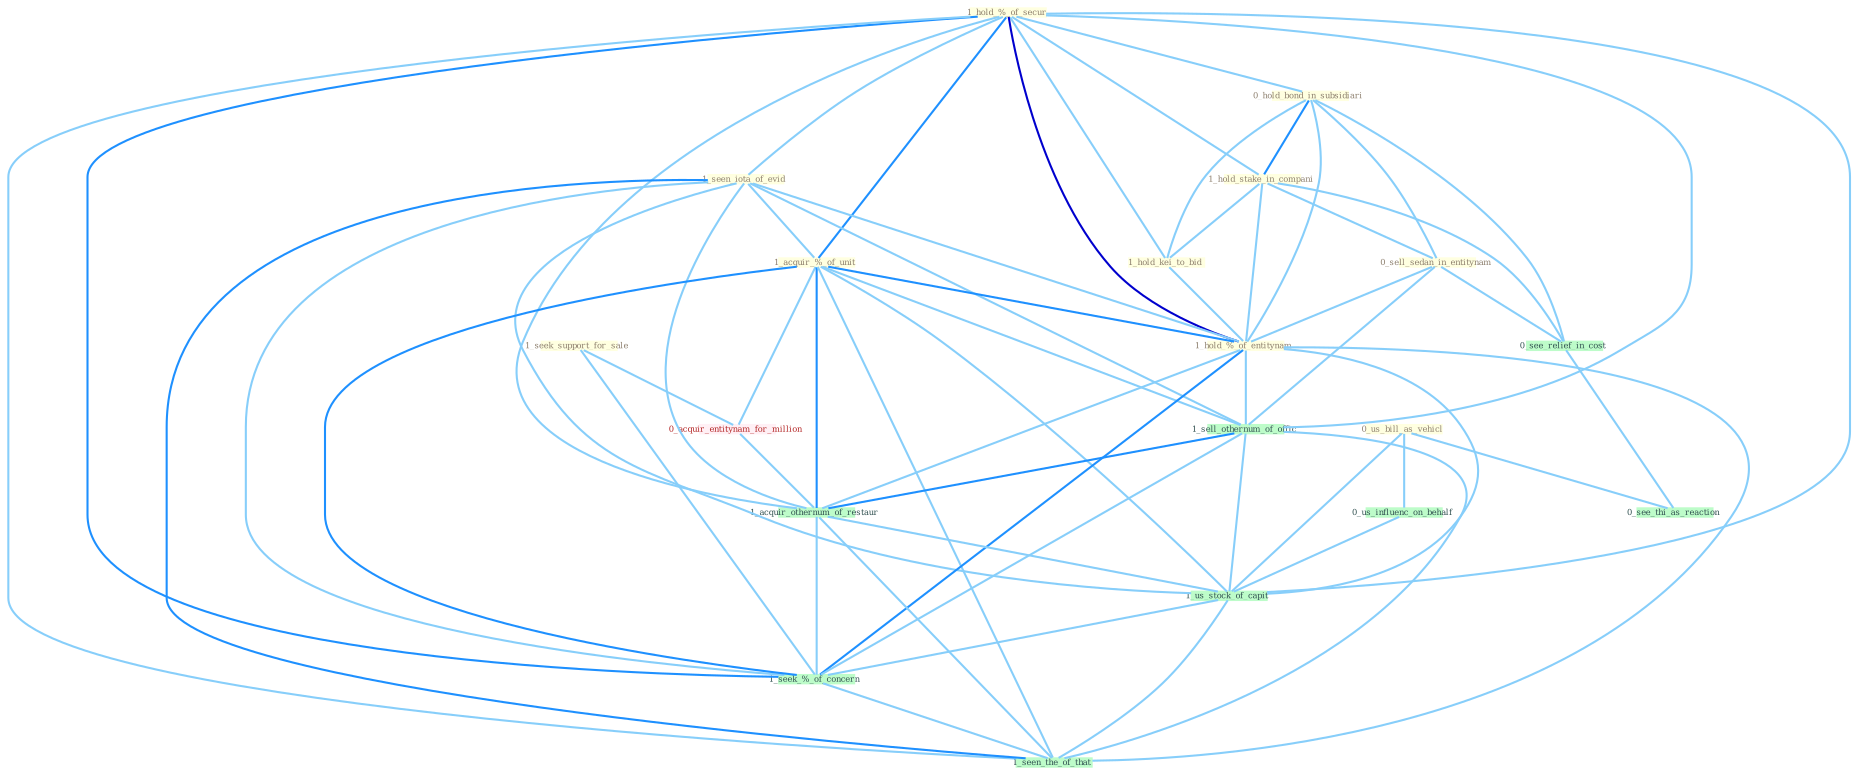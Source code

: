 Graph G{ 
    node
    [shape=polygon,style=filled,width=.5,height=.06,color="#BDFCC9",fixedsize=true,fontsize=4,
    fontcolor="#2f4f4f"];
    {node
    [color="#ffffe0", fontcolor="#8b7d6b"] "1_hold_%_of_secur " "1_seek_support_for_sale " "0_hold_bond_in_subsidiari " "1_hold_stake_in_compani " "1_seen_iota_of_evid " "1_acquir_%_of_unit " "0_us_bill_as_vehicl " "0_sell_sedan_in_entitynam " "1_hold_kei_to_bid " "1_hold_%_of_entitynam "}
{node [color="#fff0f5", fontcolor="#b22222"] "0_acquir_entitynam_for_million "}
edge [color="#B0E2FF"];

	"1_hold_%_of_secur " -- "0_hold_bond_in_subsidiari " [w="1", color="#87cefa" ];
	"1_hold_%_of_secur " -- "1_hold_stake_in_compani " [w="1", color="#87cefa" ];
	"1_hold_%_of_secur " -- "1_seen_iota_of_evid " [w="1", color="#87cefa" ];
	"1_hold_%_of_secur " -- "1_acquir_%_of_unit " [w="2", color="#1e90ff" , len=0.8];
	"1_hold_%_of_secur " -- "1_hold_kei_to_bid " [w="1", color="#87cefa" ];
	"1_hold_%_of_secur " -- "1_hold_%_of_entitynam " [w="3", color="#0000cd" , len=0.6];
	"1_hold_%_of_secur " -- "1_sell_othernum_of_offic " [w="1", color="#87cefa" ];
	"1_hold_%_of_secur " -- "1_acquir_othernum_of_restaur " [w="1", color="#87cefa" ];
	"1_hold_%_of_secur " -- "1_us_stock_of_capit " [w="1", color="#87cefa" ];
	"1_hold_%_of_secur " -- "1_seek_%_of_concern " [w="2", color="#1e90ff" , len=0.8];
	"1_hold_%_of_secur " -- "1_seen_the_of_that " [w="1", color="#87cefa" ];
	"1_seek_support_for_sale " -- "0_acquir_entitynam_for_million " [w="1", color="#87cefa" ];
	"1_seek_support_for_sale " -- "1_seek_%_of_concern " [w="1", color="#87cefa" ];
	"0_hold_bond_in_subsidiari " -- "1_hold_stake_in_compani " [w="2", color="#1e90ff" , len=0.8];
	"0_hold_bond_in_subsidiari " -- "0_sell_sedan_in_entitynam " [w="1", color="#87cefa" ];
	"0_hold_bond_in_subsidiari " -- "1_hold_kei_to_bid " [w="1", color="#87cefa" ];
	"0_hold_bond_in_subsidiari " -- "1_hold_%_of_entitynam " [w="1", color="#87cefa" ];
	"0_hold_bond_in_subsidiari " -- "0_see_relief_in_cost " [w="1", color="#87cefa" ];
	"1_hold_stake_in_compani " -- "0_sell_sedan_in_entitynam " [w="1", color="#87cefa" ];
	"1_hold_stake_in_compani " -- "1_hold_kei_to_bid " [w="1", color="#87cefa" ];
	"1_hold_stake_in_compani " -- "1_hold_%_of_entitynam " [w="1", color="#87cefa" ];
	"1_hold_stake_in_compani " -- "0_see_relief_in_cost " [w="1", color="#87cefa" ];
	"1_seen_iota_of_evid " -- "1_acquir_%_of_unit " [w="1", color="#87cefa" ];
	"1_seen_iota_of_evid " -- "1_hold_%_of_entitynam " [w="1", color="#87cefa" ];
	"1_seen_iota_of_evid " -- "1_sell_othernum_of_offic " [w="1", color="#87cefa" ];
	"1_seen_iota_of_evid " -- "1_acquir_othernum_of_restaur " [w="1", color="#87cefa" ];
	"1_seen_iota_of_evid " -- "1_us_stock_of_capit " [w="1", color="#87cefa" ];
	"1_seen_iota_of_evid " -- "1_seek_%_of_concern " [w="1", color="#87cefa" ];
	"1_seen_iota_of_evid " -- "1_seen_the_of_that " [w="2", color="#1e90ff" , len=0.8];
	"1_acquir_%_of_unit " -- "1_hold_%_of_entitynam " [w="2", color="#1e90ff" , len=0.8];
	"1_acquir_%_of_unit " -- "0_acquir_entitynam_for_million " [w="1", color="#87cefa" ];
	"1_acquir_%_of_unit " -- "1_sell_othernum_of_offic " [w="1", color="#87cefa" ];
	"1_acquir_%_of_unit " -- "1_acquir_othernum_of_restaur " [w="2", color="#1e90ff" , len=0.8];
	"1_acquir_%_of_unit " -- "1_us_stock_of_capit " [w="1", color="#87cefa" ];
	"1_acquir_%_of_unit " -- "1_seek_%_of_concern " [w="2", color="#1e90ff" , len=0.8];
	"1_acquir_%_of_unit " -- "1_seen_the_of_that " [w="1", color="#87cefa" ];
	"0_us_bill_as_vehicl " -- "0_us_influenc_on_behalf " [w="1", color="#87cefa" ];
	"0_us_bill_as_vehicl " -- "0_see_thi_as_reaction " [w="1", color="#87cefa" ];
	"0_us_bill_as_vehicl " -- "1_us_stock_of_capit " [w="1", color="#87cefa" ];
	"0_sell_sedan_in_entitynam " -- "1_hold_%_of_entitynam " [w="1", color="#87cefa" ];
	"0_sell_sedan_in_entitynam " -- "1_sell_othernum_of_offic " [w="1", color="#87cefa" ];
	"0_sell_sedan_in_entitynam " -- "0_see_relief_in_cost " [w="1", color="#87cefa" ];
	"1_hold_kei_to_bid " -- "1_hold_%_of_entitynam " [w="1", color="#87cefa" ];
	"1_hold_%_of_entitynam " -- "1_sell_othernum_of_offic " [w="1", color="#87cefa" ];
	"1_hold_%_of_entitynam " -- "1_acquir_othernum_of_restaur " [w="1", color="#87cefa" ];
	"1_hold_%_of_entitynam " -- "1_us_stock_of_capit " [w="1", color="#87cefa" ];
	"1_hold_%_of_entitynam " -- "1_seek_%_of_concern " [w="2", color="#1e90ff" , len=0.8];
	"1_hold_%_of_entitynam " -- "1_seen_the_of_that " [w="1", color="#87cefa" ];
	"0_acquir_entitynam_for_million " -- "1_acquir_othernum_of_restaur " [w="1", color="#87cefa" ];
	"1_sell_othernum_of_offic " -- "1_acquir_othernum_of_restaur " [w="2", color="#1e90ff" , len=0.8];
	"1_sell_othernum_of_offic " -- "1_us_stock_of_capit " [w="1", color="#87cefa" ];
	"1_sell_othernum_of_offic " -- "1_seek_%_of_concern " [w="1", color="#87cefa" ];
	"1_sell_othernum_of_offic " -- "1_seen_the_of_that " [w="1", color="#87cefa" ];
	"0_us_influenc_on_behalf " -- "1_us_stock_of_capit " [w="1", color="#87cefa" ];
	"0_see_relief_in_cost " -- "0_see_thi_as_reaction " [w="1", color="#87cefa" ];
	"1_acquir_othernum_of_restaur " -- "1_us_stock_of_capit " [w="1", color="#87cefa" ];
	"1_acquir_othernum_of_restaur " -- "1_seek_%_of_concern " [w="1", color="#87cefa" ];
	"1_acquir_othernum_of_restaur " -- "1_seen_the_of_that " [w="1", color="#87cefa" ];
	"1_us_stock_of_capit " -- "1_seek_%_of_concern " [w="1", color="#87cefa" ];
	"1_us_stock_of_capit " -- "1_seen_the_of_that " [w="1", color="#87cefa" ];
	"1_seek_%_of_concern " -- "1_seen_the_of_that " [w="1", color="#87cefa" ];
}
